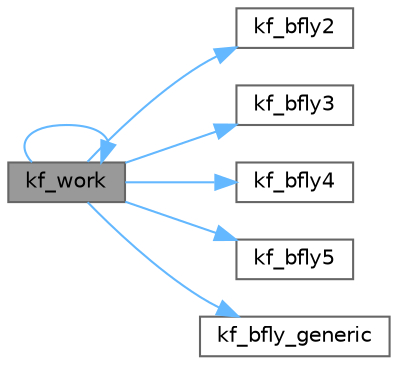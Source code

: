 digraph "kf_work"
{
 // INTERACTIVE_SVG=YES
 // LATEX_PDF_SIZE
  bgcolor="transparent";
  edge [fontname=Helvetica,fontsize=10,labelfontname=Helvetica,labelfontsize=10];
  node [fontname=Helvetica,fontsize=10,shape=box,height=0.2,width=0.4];
  rankdir="LR";
  Node1 [id="Node000001",label="kf_work",height=0.2,width=0.4,color="gray40", fillcolor="grey60", style="filled", fontcolor="black",tooltip=" "];
  Node1 -> Node2 [id="edge1_Node000001_Node000002",color="steelblue1",style="solid",tooltip=" "];
  Node2 [id="Node000002",label="kf_bfly2",height=0.2,width=0.4,color="grey40", fillcolor="white", style="filled",URL="$d7/dc2/kiss__fft_8cpp_a1d97d74ec66398db90ac4e6ae08ffa80.html#a1d97d74ec66398db90ac4e6ae08ffa80",tooltip=" "];
  Node1 -> Node3 [id="edge2_Node000001_Node000003",color="steelblue1",style="solid",tooltip=" "];
  Node3 [id="Node000003",label="kf_bfly3",height=0.2,width=0.4,color="grey40", fillcolor="white", style="filled",URL="$d7/dc2/kiss__fft_8cpp_a6b2ff941baf8c5dc00828591927ce4d6.html#a6b2ff941baf8c5dc00828591927ce4d6",tooltip=" "];
  Node1 -> Node4 [id="edge3_Node000001_Node000004",color="steelblue1",style="solid",tooltip=" "];
  Node4 [id="Node000004",label="kf_bfly4",height=0.2,width=0.4,color="grey40", fillcolor="white", style="filled",URL="$d7/dc2/kiss__fft_8cpp_a0976fd89e0c02bf44e5df3b689dfe115.html#a0976fd89e0c02bf44e5df3b689dfe115",tooltip=" "];
  Node1 -> Node5 [id="edge4_Node000001_Node000005",color="steelblue1",style="solid",tooltip=" "];
  Node5 [id="Node000005",label="kf_bfly5",height=0.2,width=0.4,color="grey40", fillcolor="white", style="filled",URL="$d7/dc2/kiss__fft_8cpp_afae5a86498c64fc9a8ccc4032de62ee0.html#afae5a86498c64fc9a8ccc4032de62ee0",tooltip=" "];
  Node1 -> Node6 [id="edge5_Node000001_Node000006",color="steelblue1",style="solid",tooltip=" "];
  Node6 [id="Node000006",label="kf_bfly_generic",height=0.2,width=0.4,color="grey40", fillcolor="white", style="filled",URL="$d7/dc2/kiss__fft_8cpp_a43383279ff41679c7ae47bc163d7050c.html#a43383279ff41679c7ae47bc163d7050c",tooltip=" "];
  Node1 -> Node1 [id="edge6_Node000001_Node000001",color="steelblue1",style="solid",tooltip=" "];
}
